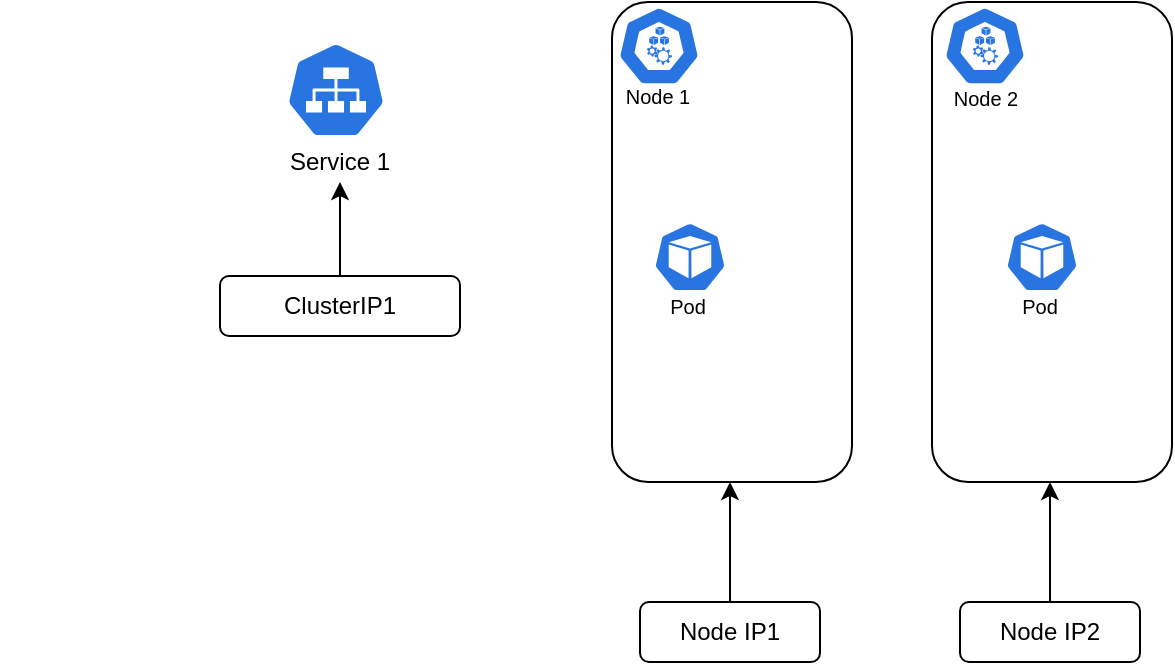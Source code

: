 <mxfile version="14.2.4" type="github">
  <diagram id="F1YiTUASKFqJAe_2pEdy" name="Page-1">
    <mxGraphModel dx="782" dy="446" grid="1" gridSize="10" guides="1" tooltips="1" connect="1" arrows="1" fold="1" page="1" pageScale="1" pageWidth="827" pageHeight="1169" math="0" shadow="0">
      <root>
        <mxCell id="0" />
        <mxCell id="1" parent="0" />
        <mxCell id="mTKEgdw4jhyns_kh8Oit-4" value="" style="group" vertex="1" connectable="0" parent="1">
          <mxGeometry x="190" y="100" width="224" height="147" as="geometry" />
        </mxCell>
        <mxCell id="mTKEgdw4jhyns_kh8Oit-1" value="&lt;br&gt;&lt;br&gt;&lt;br&gt;" style="html=1;dashed=0;whitespace=wrap;fillColor=#2875E2;strokeColor=#ffffff;points=[[0.005,0.63,0],[0.1,0.2,0],[0.9,0.2,0],[0.5,0,0],[0.995,0.63,0],[0.72,0.99,0],[0.5,1,0],[0.28,0.99,0]];shape=mxgraph.kubernetes.icon;prIcon=svc" vertex="1" parent="mTKEgdw4jhyns_kh8Oit-4">
          <mxGeometry x="143" width="50" height="48" as="geometry" />
        </mxCell>
        <mxCell id="mTKEgdw4jhyns_kh8Oit-9" value="Service 1" style="text;html=1;strokeColor=none;fillColor=none;align=center;verticalAlign=middle;whiteSpace=wrap;rounded=0;" vertex="1" parent="mTKEgdw4jhyns_kh8Oit-4">
          <mxGeometry x="140" y="50" width="60" height="20" as="geometry" />
        </mxCell>
        <mxCell id="mTKEgdw4jhyns_kh8Oit-32" style="edgeStyle=orthogonalEdgeStyle;rounded=0;orthogonalLoop=1;jettySize=auto;html=1;entryX=0.5;entryY=1;entryDx=0;entryDy=0;fontSize=10;" edge="1" parent="mTKEgdw4jhyns_kh8Oit-4" source="mTKEgdw4jhyns_kh8Oit-2" target="mTKEgdw4jhyns_kh8Oit-9">
          <mxGeometry relative="1" as="geometry" />
        </mxCell>
        <mxCell id="mTKEgdw4jhyns_kh8Oit-2" value="ClusterIP1" style="rounded=1;whiteSpace=wrap;html=1;" vertex="1" parent="mTKEgdw4jhyns_kh8Oit-4">
          <mxGeometry x="110" y="117" width="120" height="30" as="geometry" />
        </mxCell>
        <mxCell id="mTKEgdw4jhyns_kh8Oit-13" value="" style="group" vertex="1" connectable="0" parent="1">
          <mxGeometry x="531" y="90" width="85" height="230" as="geometry" />
        </mxCell>
        <mxCell id="mTKEgdw4jhyns_kh8Oit-19" value="" style="rounded=1;whiteSpace=wrap;html=1;align=center;fillColor=none;" vertex="1" parent="mTKEgdw4jhyns_kh8Oit-13">
          <mxGeometry x="-35" y="-10" width="120" height="240" as="geometry" />
        </mxCell>
        <mxCell id="mTKEgdw4jhyns_kh8Oit-6" value="" style="html=1;dashed=0;whitespace=wrap;fillColor=#2875E2;strokeColor=#ffffff;points=[[0.005,0.63,0],[0.1,0.2,0],[0.9,0.2,0],[0.5,0,0],[0.995,0.63,0],[0.72,0.99,0],[0.5,1,0],[0.28,0.99,0]];shape=mxgraph.kubernetes.icon;prIcon=node;verticalAlign=bottom;align=center;" vertex="1" parent="mTKEgdw4jhyns_kh8Oit-13">
          <mxGeometry x="-32" y="-8" width="41" height="40" as="geometry" />
        </mxCell>
        <mxCell id="mTKEgdw4jhyns_kh8Oit-10" value="Node 1" style="text;html=1;strokeColor=none;fillColor=none;align=center;verticalAlign=middle;whiteSpace=wrap;rounded=0;fontSize=10;" vertex="1" parent="mTKEgdw4jhyns_kh8Oit-13">
          <mxGeometry x="-33" y="27" width="42" height="20" as="geometry" />
        </mxCell>
        <mxCell id="mTKEgdw4jhyns_kh8Oit-28" value="" style="group" vertex="1" connectable="0" parent="mTKEgdw4jhyns_kh8Oit-13">
          <mxGeometry x="-16" y="100" width="40" height="49" as="geometry" />
        </mxCell>
        <mxCell id="mTKEgdw4jhyns_kh8Oit-26" value="" style="html=1;dashed=0;whitespace=wrap;fillColor=#2875E2;strokeColor=#ffffff;points=[[0.005,0.63,0],[0.1,0.2,0],[0.9,0.2,0],[0.5,0,0],[0.995,0.63,0],[0.72,0.99,0],[0.5,1,0],[0.28,0.99,0]];shape=mxgraph.kubernetes.icon;prIcon=pod;fontSize=10;align=center;" vertex="1" parent="mTKEgdw4jhyns_kh8Oit-28">
          <mxGeometry width="40" height="35.104" as="geometry" />
        </mxCell>
        <mxCell id="mTKEgdw4jhyns_kh8Oit-27" value="Pod" style="text;html=1;strokeColor=none;fillColor=none;align=center;verticalAlign=middle;whiteSpace=wrap;rounded=0;fontSize=10;" vertex="1" parent="mTKEgdw4jhyns_kh8Oit-28">
          <mxGeometry x="3.2" y="34.373" width="32" height="14.627" as="geometry" />
        </mxCell>
        <mxCell id="mTKEgdw4jhyns_kh8Oit-17" style="edgeStyle=orthogonalEdgeStyle;rounded=0;orthogonalLoop=1;jettySize=auto;html=1;" edge="1" parent="1" source="mTKEgdw4jhyns_kh8Oit-15">
          <mxGeometry relative="1" as="geometry">
            <mxPoint x="555" y="320" as="targetPoint" />
          </mxGeometry>
        </mxCell>
        <mxCell id="mTKEgdw4jhyns_kh8Oit-15" value="Node IP1" style="rounded=1;whiteSpace=wrap;html=1;align=center;" vertex="1" parent="1">
          <mxGeometry x="510" y="380" width="90" height="30" as="geometry" />
        </mxCell>
        <mxCell id="mTKEgdw4jhyns_kh8Oit-20" value="" style="group" vertex="1" connectable="0" parent="1">
          <mxGeometry x="691" y="90" width="85" height="230" as="geometry" />
        </mxCell>
        <mxCell id="mTKEgdw4jhyns_kh8Oit-21" value="" style="rounded=1;whiteSpace=wrap;html=1;align=center;fillColor=none;" vertex="1" parent="mTKEgdw4jhyns_kh8Oit-20">
          <mxGeometry x="-35" y="-10" width="120" height="240" as="geometry" />
        </mxCell>
        <mxCell id="mTKEgdw4jhyns_kh8Oit-22" value="" style="html=1;dashed=0;whitespace=wrap;fillColor=#2875E2;strokeColor=#ffffff;points=[[0.005,0.63,0],[0.1,0.2,0],[0.9,0.2,0],[0.5,0,0],[0.995,0.63,0],[0.72,0.99,0],[0.5,1,0],[0.28,0.99,0]];shape=mxgraph.kubernetes.icon;prIcon=node;verticalAlign=bottom;align=center;" vertex="1" parent="mTKEgdw4jhyns_kh8Oit-20">
          <mxGeometry x="-29" y="-8" width="41" height="40" as="geometry" />
        </mxCell>
        <mxCell id="mTKEgdw4jhyns_kh8Oit-23" value="Node 2" style="text;html=1;strokeColor=none;fillColor=none;align=center;verticalAlign=middle;whiteSpace=wrap;rounded=0;fontSize=10;" vertex="1" parent="mTKEgdw4jhyns_kh8Oit-20">
          <mxGeometry x="-29" y="28" width="42" height="20" as="geometry" />
        </mxCell>
        <mxCell id="mTKEgdw4jhyns_kh8Oit-29" value="" style="group" vertex="1" connectable="0" parent="mTKEgdw4jhyns_kh8Oit-20">
          <mxGeometry y="100" width="40" height="49" as="geometry" />
        </mxCell>
        <mxCell id="mTKEgdw4jhyns_kh8Oit-30" value="" style="html=1;dashed=0;whitespace=wrap;fillColor=#2875E2;strokeColor=#ffffff;points=[[0.005,0.63,0],[0.1,0.2,0],[0.9,0.2,0],[0.5,0,0],[0.995,0.63,0],[0.72,0.99,0],[0.5,1,0],[0.28,0.99,0]];shape=mxgraph.kubernetes.icon;prIcon=pod;fontSize=10;align=center;" vertex="1" parent="mTKEgdw4jhyns_kh8Oit-29">
          <mxGeometry width="40" height="35.104" as="geometry" />
        </mxCell>
        <mxCell id="mTKEgdw4jhyns_kh8Oit-31" value="Pod" style="text;html=1;strokeColor=none;fillColor=none;align=center;verticalAlign=middle;whiteSpace=wrap;rounded=0;fontSize=10;" vertex="1" parent="mTKEgdw4jhyns_kh8Oit-29">
          <mxGeometry x="3.2" y="34.373" width="32" height="14.627" as="geometry" />
        </mxCell>
        <mxCell id="mTKEgdw4jhyns_kh8Oit-24" style="edgeStyle=orthogonalEdgeStyle;rounded=0;orthogonalLoop=1;jettySize=auto;html=1;" edge="1" source="mTKEgdw4jhyns_kh8Oit-25" parent="1">
          <mxGeometry relative="1" as="geometry">
            <mxPoint x="715" y="320" as="targetPoint" />
          </mxGeometry>
        </mxCell>
        <mxCell id="mTKEgdw4jhyns_kh8Oit-25" value="Node IP2" style="rounded=1;whiteSpace=wrap;html=1;align=center;" vertex="1" parent="1">
          <mxGeometry x="670" y="380" width="90" height="30" as="geometry" />
        </mxCell>
      </root>
    </mxGraphModel>
  </diagram>
</mxfile>
